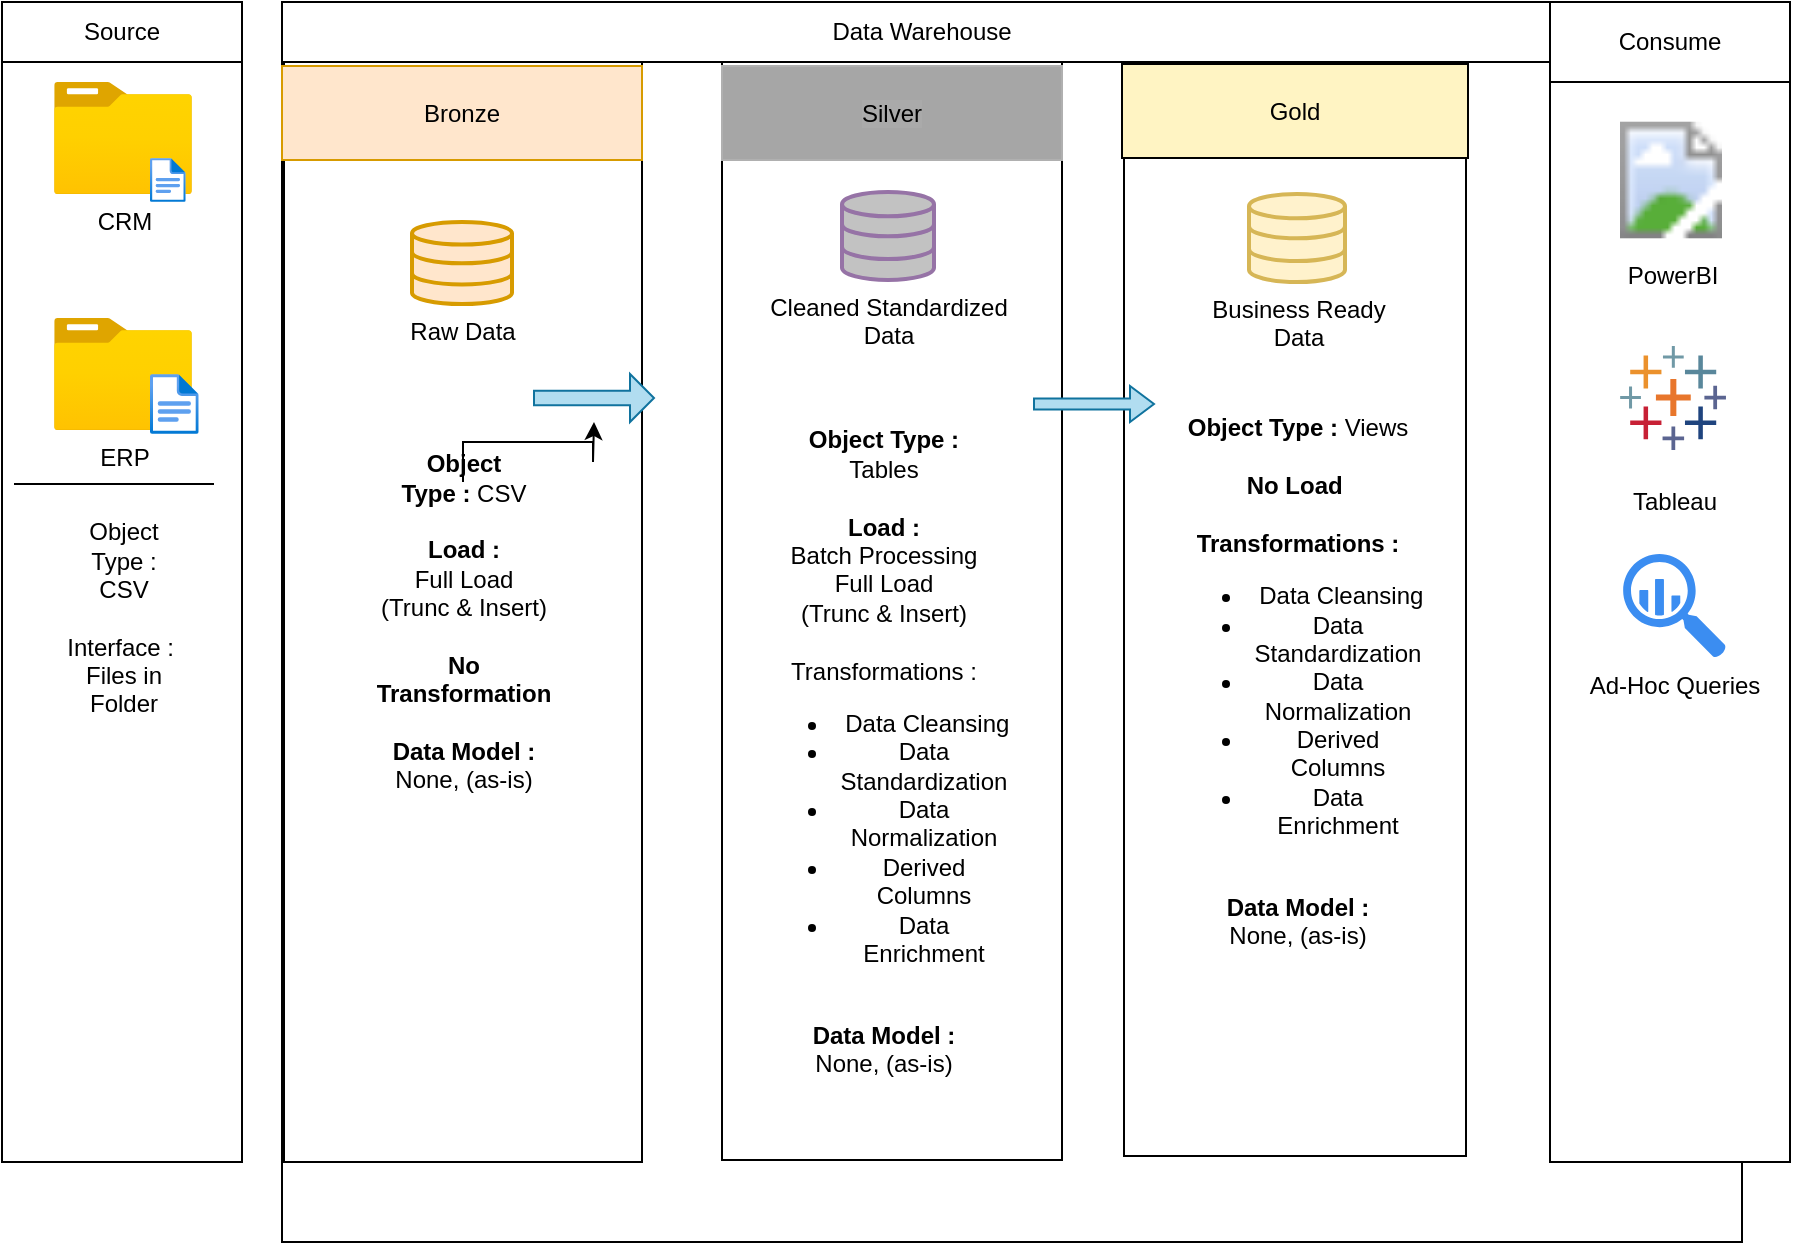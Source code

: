 <mxfile version="26.1.1">
  <diagram name="Page-1" id="km5Bu-YFPCU-qMcmRtrV">
    <mxGraphModel dx="1030" dy="571" grid="1" gridSize="10" guides="1" tooltips="1" connect="1" arrows="1" fold="1" page="1" pageScale="1" pageWidth="827" pageHeight="1169" math="0" shadow="0">
      <root>
        <mxCell id="0" />
        <mxCell id="1" parent="0" />
        <mxCell id="qgqw8tRj-jzzc-NbbeqQ-1" value="" style="rounded=0;whiteSpace=wrap;html=1;" parent="1" vertex="1">
          <mxGeometry x="20" y="20" width="120" height="580" as="geometry" />
        </mxCell>
        <mxCell id="qgqw8tRj-jzzc-NbbeqQ-2" value="Source" style="rounded=0;whiteSpace=wrap;html=1;" parent="1" vertex="1">
          <mxGeometry x="20" y="20" width="120" height="30" as="geometry" />
        </mxCell>
        <mxCell id="qgqw8tRj-jzzc-NbbeqQ-3" value="" style="rounded=0;whiteSpace=wrap;html=1;" parent="1" vertex="1">
          <mxGeometry x="160" y="21" width="730" height="619" as="geometry" />
        </mxCell>
        <mxCell id="qgqw8tRj-jzzc-NbbeqQ-4" value="Data Warehouse" style="rounded=0;whiteSpace=wrap;html=1;" parent="1" vertex="1">
          <mxGeometry x="160" y="20" width="640" height="30" as="geometry" />
        </mxCell>
        <mxCell id="qgqw8tRj-jzzc-NbbeqQ-5" value="" style="rounded=0;whiteSpace=wrap;html=1;" parent="1" vertex="1">
          <mxGeometry x="794" y="20" width="120" height="580" as="geometry" />
        </mxCell>
        <mxCell id="qgqw8tRj-jzzc-NbbeqQ-6" value="Consume" style="rounded=0;whiteSpace=wrap;html=1;" parent="1" vertex="1">
          <mxGeometry x="794" y="20" width="120" height="40" as="geometry" />
        </mxCell>
        <mxCell id="-Gvv7bg2ypOTsdOj3XeG-1" value="CRM" style="image;aspect=fixed;html=1;points=[];align=center;fontSize=12;image=img/lib/azure2/general/Folder_Blank.svg;" vertex="1" parent="1">
          <mxGeometry x="46" y="60" width="69" height="56.0" as="geometry" />
        </mxCell>
        <mxCell id="-Gvv7bg2ypOTsdOj3XeG-3" value="" style="image;aspect=fixed;html=1;points=[];align=center;fontSize=12;image=img/lib/azure2/general/File.svg;" vertex="1" parent="1">
          <mxGeometry x="94" y="98" width="17.86" height="22" as="geometry" />
        </mxCell>
        <mxCell id="-Gvv7bg2ypOTsdOj3XeG-4" value="ERP" style="image;aspect=fixed;html=1;points=[];align=center;fontSize=12;image=img/lib/azure2/general/Folder_Blank.svg;" vertex="1" parent="1">
          <mxGeometry x="46" y="178" width="69" height="56.0" as="geometry" />
        </mxCell>
        <mxCell id="-Gvv7bg2ypOTsdOj3XeG-5" value="" style="image;aspect=fixed;html=1;points=[];align=center;fontSize=12;image=img/lib/azure2/general/File.svg;" vertex="1" parent="1">
          <mxGeometry x="94" y="206" width="24.35" height="30" as="geometry" />
        </mxCell>
        <mxCell id="-Gvv7bg2ypOTsdOj3XeG-9" value="" style="endArrow=none;html=1;rounded=0;" edge="1" parent="1">
          <mxGeometry width="50" height="50" relative="1" as="geometry">
            <mxPoint x="26" y="261" as="sourcePoint" />
            <mxPoint x="126" y="261" as="targetPoint" />
          </mxGeometry>
        </mxCell>
        <mxCell id="-Gvv7bg2ypOTsdOj3XeG-10" value="Object&lt;div&gt;Type : CSV&lt;br&gt;&lt;br&gt;Interface :&amp;nbsp;&lt;br&gt;Files in Folder&lt;/div&gt;" style="text;html=1;align=center;verticalAlign=middle;whiteSpace=wrap;rounded=0;" vertex="1" parent="1">
          <mxGeometry x="51" y="296" width="60" height="64" as="geometry" />
        </mxCell>
        <mxCell id="-Gvv7bg2ypOTsdOj3XeG-12" value="" style="rounded=0;whiteSpace=wrap;html=1;" vertex="1" parent="1">
          <mxGeometry x="161" y="50" width="179" height="550" as="geometry" />
        </mxCell>
        <mxCell id="-Gvv7bg2ypOTsdOj3XeG-13" value="" style="rounded=0;whiteSpace=wrap;html=1;" vertex="1" parent="1">
          <mxGeometry x="380" y="50" width="170" height="549" as="geometry" />
        </mxCell>
        <mxCell id="-Gvv7bg2ypOTsdOj3XeG-14" value="" style="rounded=0;whiteSpace=wrap;html=1;" vertex="1" parent="1">
          <mxGeometry x="581" y="50" width="171" height="547" as="geometry" />
        </mxCell>
        <mxCell id="-Gvv7bg2ypOTsdOj3XeG-15" value="Bronze" style="rounded=0;whiteSpace=wrap;html=1;fillColor=#ffe6cc;strokeColor=#d79b00;" vertex="1" parent="1">
          <mxGeometry x="160" y="52" width="180" height="47" as="geometry" />
        </mxCell>
        <mxCell id="-Gvv7bg2ypOTsdOj3XeG-16" value="&lt;span style=&quot;background-color: rgb(170, 170, 170);&quot;&gt;Silver&lt;/span&gt;" style="rounded=0;whiteSpace=wrap;html=1;strokeColor=#B0B0B0;fillColor=#A6A6A6;" vertex="1" parent="1">
          <mxGeometry x="380" y="52" width="170" height="47" as="geometry" />
        </mxCell>
        <mxCell id="-Gvv7bg2ypOTsdOj3XeG-17" value="Gold" style="rounded=0;whiteSpace=wrap;html=1;fillColor=#FFF4C3;" vertex="1" parent="1">
          <mxGeometry x="580" y="51" width="173" height="47" as="geometry" />
        </mxCell>
        <mxCell id="-Gvv7bg2ypOTsdOj3XeG-19" value="Raw Data" style="html=1;verticalLabelPosition=bottom;align=center;labelBackgroundColor=#ffffff;verticalAlign=top;strokeWidth=2;strokeColor=#d79b00;shadow=0;dashed=0;shape=mxgraph.ios7.icons.data;fillColor=#ffe6cc;" vertex="1" parent="1">
          <mxGeometry x="225" y="130" width="50" height="41" as="geometry" />
        </mxCell>
        <mxCell id="-Gvv7bg2ypOTsdOj3XeG-20" value="Cleaned Standardized &lt;br&gt;Data&lt;div&gt;&lt;br&gt;&lt;/div&gt;" style="html=1;verticalLabelPosition=bottom;align=center;labelBackgroundColor=#ffffff;verticalAlign=top;strokeWidth=2;strokeColor=#9673a6;shadow=0;dashed=0;shape=mxgraph.ios7.icons.data;fillColor=#C2C2C2;" vertex="1" parent="1">
          <mxGeometry x="440" y="115" width="46" height="44" as="geometry" />
        </mxCell>
        <mxCell id="-Gvv7bg2ypOTsdOj3XeG-21" value="Business Ready &lt;br&gt;Data" style="html=1;verticalLabelPosition=bottom;align=center;labelBackgroundColor=#ffffff;verticalAlign=top;strokeWidth=2;strokeColor=#d6b656;shadow=0;dashed=0;shape=mxgraph.ios7.icons.data;fillColor=#fff2cc;" vertex="1" parent="1">
          <mxGeometry x="643.5" y="116" width="48" height="44" as="geometry" />
        </mxCell>
        <mxCell id="-Gvv7bg2ypOTsdOj3XeG-30" value="" style="shape=singleArrow;whiteSpace=wrap;html=1;fillColor=#b1ddf0;strokeColor=#10739e;" vertex="1" parent="1">
          <mxGeometry x="286" y="206" width="60" height="24" as="geometry" />
        </mxCell>
        <mxCell id="-Gvv7bg2ypOTsdOj3XeG-31" value="" style="shape=singleArrow;whiteSpace=wrap;html=1;fillColor=#b1ddf0;strokeColor=#10739e;" vertex="1" parent="1">
          <mxGeometry x="536" y="212" width="60" height="18" as="geometry" />
        </mxCell>
        <mxCell id="-Gvv7bg2ypOTsdOj3XeG-40" value="" style="edgeStyle=orthogonalEdgeStyle;rounded=0;orthogonalLoop=1;jettySize=auto;html=1;" edge="1" parent="1" source="-Gvv7bg2ypOTsdOj3XeG-32" target="-Gvv7bg2ypOTsdOj3XeG-30">
          <mxGeometry relative="1" as="geometry" />
        </mxCell>
        <mxCell id="-Gvv7bg2ypOTsdOj3XeG-32" value="&lt;b&gt;Object&lt;/b&gt;&lt;div&gt;&lt;b&gt;Type :&lt;/b&gt; CSV&lt;br&gt;&lt;br&gt;&lt;b&gt;Load :&lt;/b&gt;&lt;br&gt;Full Load &lt;br&gt;(Trunc &amp;amp; Insert)&lt;br&gt;&lt;br&gt;&lt;/div&gt;&lt;div&gt;&lt;b&gt;No Transformation&lt;br&gt;&lt;/b&gt;&lt;br&gt;&lt;/div&gt;&lt;div&gt;&lt;b&gt;Data Model :&lt;br&gt;&lt;/b&gt;None, (as-is)&lt;/div&gt;" style="text;html=1;align=center;verticalAlign=middle;whiteSpace=wrap;rounded=0;" vertex="1" parent="1">
          <mxGeometry x="205.5" y="260" width="90" height="140.5" as="geometry" />
        </mxCell>
        <mxCell id="-Gvv7bg2ypOTsdOj3XeG-34" value="&lt;b&gt;Object&amp;nbsp;&lt;/b&gt;&lt;span style=&quot;background-color: transparent; color: light-dark(rgb(0, 0, 0), rgb(255, 255, 255));&quot;&gt;&lt;b&gt;Type :&lt;/b&gt; &lt;br&gt;Tables&lt;/span&gt;&lt;div&gt;&lt;br&gt;&lt;b&gt;Load :&lt;/b&gt;&lt;/div&gt;&lt;div&gt;Batch Processing&lt;/div&gt;&lt;div&gt;&lt;span style=&quot;background-color: transparent; color: light-dark(rgb(0, 0, 0), rgb(255, 255, 255));&quot;&gt;Full Load&lt;/span&gt;&lt;br&gt;(Trunc &amp;amp; Insert)&lt;br&gt;&lt;br&gt;&lt;/div&gt;&lt;div&gt;Transformations :&lt;/div&gt;&lt;div&gt;&lt;ul&gt;&lt;li&gt;&amp;nbsp;Data Cleansing&lt;/li&gt;&lt;li&gt;Data Standardization&lt;/li&gt;&lt;li&gt;Data Normalization&lt;/li&gt;&lt;li&gt;Derived Columns&lt;/li&gt;&lt;li&gt;Data Enrichment&lt;/li&gt;&lt;/ul&gt;&lt;/div&gt;&lt;div&gt;&lt;br&gt;&lt;/div&gt;&lt;div&gt;&lt;b&gt;Data Model :&lt;br&gt;&lt;/b&gt;None, (as-is)&lt;/div&gt;" style="text;html=1;align=center;verticalAlign=middle;whiteSpace=wrap;rounded=0;" vertex="1" parent="1">
          <mxGeometry x="396" y="305" width="130" height="180" as="geometry" />
        </mxCell>
        <mxCell id="-Gvv7bg2ypOTsdOj3XeG-36" value="&lt;b&gt;Object&amp;nbsp;&lt;/b&gt;&lt;span style=&quot;background-color: transparent; color: light-dark(rgb(0, 0, 0), rgb(255, 255, 255));&quot;&gt;&lt;b&gt;Type :&lt;/b&gt; Views&lt;/span&gt;&lt;div&gt;&lt;br&gt;&lt;b&gt;No Load&lt;/b&gt;&amp;nbsp;&lt;/div&gt;&lt;div&gt;&lt;br&gt;&lt;/div&gt;&lt;div&gt;&lt;b&gt;Transformations :&lt;/b&gt;&lt;/div&gt;&lt;div&gt;&lt;ul&gt;&lt;li&gt;&amp;nbsp;Data Cleansing&lt;/li&gt;&lt;li&gt;Data Standardization&lt;/li&gt;&lt;li&gt;Data Normalization&lt;/li&gt;&lt;li&gt;Derived Columns&lt;/li&gt;&lt;li&gt;Data Enrichment&lt;/li&gt;&lt;/ul&gt;&lt;/div&gt;&lt;div&gt;&lt;br&gt;&lt;/div&gt;&lt;div&gt;&lt;b&gt;Data Model :&lt;/b&gt;&lt;br&gt;None, (as-is)&lt;/div&gt;" style="text;html=1;align=center;verticalAlign=middle;whiteSpace=wrap;rounded=0;" vertex="1" parent="1">
          <mxGeometry x="602.5" y="270" width="130" height="180" as="geometry" />
        </mxCell>
        <mxCell id="-Gvv7bg2ypOTsdOj3XeG-37" value="PowerBI" style="image;aspect=fixed;html=1;points=[];align=center;fontSize=12;image=img/lib/azure2/power_platform/PowerBI.svg;" vertex="1" parent="1">
          <mxGeometry x="829" y="75" width="51" height="68" as="geometry" />
        </mxCell>
        <mxCell id="-Gvv7bg2ypOTsdOj3XeG-38" value="Ad-Hoc Queries&lt;div&gt;&lt;br&gt;&lt;/div&gt;" style="sketch=0;html=1;aspect=fixed;strokeColor=none;shadow=0;fillColor=#3B8DF1;verticalAlign=top;labelPosition=center;verticalLabelPosition=bottom;shape=mxgraph.gcp2.big_query" vertex="1" parent="1">
          <mxGeometry x="830.58" y="296" width="51.48" height="52" as="geometry" />
        </mxCell>
        <mxCell id="-Gvv7bg2ypOTsdOj3XeG-39" value="Tableau" style="verticalLabelPosition=bottom;aspect=fixed;html=1;shape=mxgraph.salesforce.analytics;" vertex="1" parent="1">
          <mxGeometry x="829" y="192" width="53.06" height="52" as="geometry" />
        </mxCell>
      </root>
    </mxGraphModel>
  </diagram>
</mxfile>
